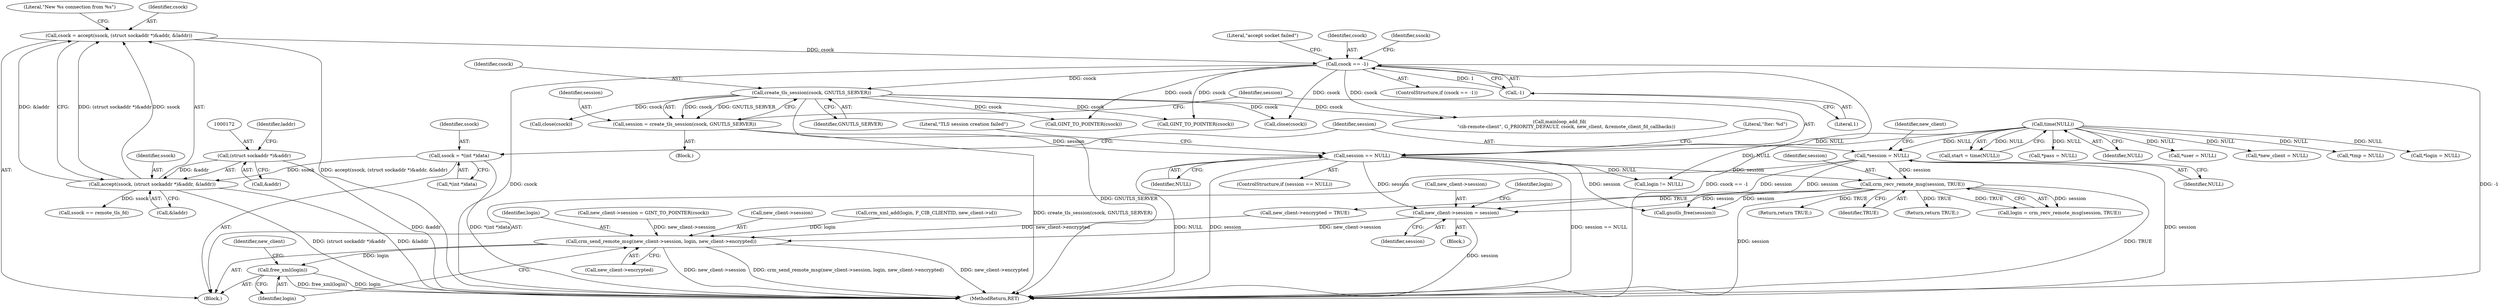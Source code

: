 digraph "1_pacemaker_564f7cc2a51dcd2f28ab12a13394f31be5aa3c93_2@pointer" {
"1000385" [label="(Call,new_client->session = session)"];
"1000210" [label="(Call,session == NULL)"];
"1000204" [label="(Call,session = create_tls_session(csock, GNUTLS_SERVER))"];
"1000206" [label="(Call,create_tls_session(csock, GNUTLS_SERVER))"];
"1000190" [label="(Call,csock == -1)"];
"1000167" [label="(Call,csock = accept(ssock, (struct sockaddr *)&addr, &laddr))"];
"1000169" [label="(Call,accept(ssock, (struct sockaddr *)&addr, &laddr))"];
"1000129" [label="(Call,ssock = *(int *)data)"];
"1000171" [label="(Call,(struct sockaddr *)&addr)"];
"1000192" [label="(Call,-1)"];
"1000125" [label="(Call,time(NULL))"];
"1000233" [label="(Call,crm_recv_remote_msg(session, TRUE))"];
"1000136" [label="(Call,*session = NULL)"];
"1000415" [label="(Call,crm_send_remote_msg(new_client->session, login, new_client->encrypted))"];
"1000423" [label="(Call,free_xml(login))"];
"1000379" [label="(Block,)"];
"1000193" [label="(Literal,1)"];
"1000138" [label="(Identifier,NULL)"];
"1000241" [label="(Call,GINT_TO_POINTER(csock))"];
"1000206" [label="(Call,create_tls_session(csock, GNUTLS_SERVER))"];
"1000223" [label="(Literal,\"Iter: %d\")"];
"1000204" [label="(Call,session = create_tls_session(csock, GNUTLS_SERVER))"];
"1000208" [label="(Identifier,GNUTLS_SERVER)"];
"1000126" [label="(Identifier,NULL)"];
"1000211" [label="(Identifier,session)"];
"1000233" [label="(Call,crm_recv_remote_msg(session, TRUE))"];
"1000216" [label="(Call,close(csock))"];
"1000148" [label="(Call,*user = NULL)"];
"1000442" [label="(Return,return TRUE;)"];
"1000178" [label="(Literal,\"New %s connection from %s\")"];
"1000231" [label="(Call,login = crm_recv_remote_msg(session, TRUE))"];
"1000415" [label="(Call,crm_send_remote_msg(new_client->session, login, new_client->encrypted))"];
"1000201" [label="(Identifier,ssock)"];
"1000234" [label="(Identifier,session)"];
"1000399" [label="(Identifier,login)"];
"1000130" [label="(Identifier,ssock)"];
"1000459" [label="(Call,close(csock))"];
"1000168" [label="(Identifier,csock)"];
"1000180" [label="(Call,ssock == remote_tls_fd)"];
"1000245" [label="(Call,login != NULL)"];
"1000429" [label="(Call,mainloop_add_fd(\n         \"cib-remote-client\", G_PRIORITY_DEFAULT, csock, new_client, &remote_client_fd_callbacks))"];
"1000196" [label="(Literal,\"accept socket failed\")"];
"1000171" [label="(Call,(struct sockaddr *)&addr)"];
"1000140" [label="(Call,*new_client = NULL)"];
"1000380" [label="(Call,new_client->encrypted = TRUE)"];
"1000169" [label="(Call,accept(ssock, (struct sockaddr *)&addr, &laddr))"];
"1000235" [label="(Identifier,TRUE)"];
"1000175" [label="(Call,&laddr)"];
"1000129" [label="(Call,ssock = *(int *)data)"];
"1000215" [label="(Literal,\"TLS session creation failed\")"];
"1000131" [label="(Call,*(int *)data)"];
"1000176" [label="(Identifier,laddr)"];
"1000137" [label="(Identifier,session)"];
"1000463" [label="(Return,return TRUE;)"];
"1000423" [label="(Call,free_xml(login))"];
"1000205" [label="(Identifier,session)"];
"1000420" [label="(Call,new_client->encrypted)"];
"1000386" [label="(Call,new_client->session)"];
"1000156" [label="(Call,*tmp = NULL)"];
"1000209" [label="(ControlStructure,if (session == NULL))"];
"1000465" [label="(MethodReturn,RET)"];
"1000419" [label="(Identifier,login)"];
"1000457" [label="(Call,gnutls_free(session))"];
"1000212" [label="(Identifier,NULL)"];
"1000136" [label="(Call,*session = NULL)"];
"1000210" [label="(Call,session == NULL)"];
"1000144" [label="(Call,*login = NULL)"];
"1000392" [label="(Call,new_client->session = GINT_TO_POINTER(csock))"];
"1000108" [label="(Block,)"];
"1000203" [label="(Block,)"];
"1000123" [label="(Call,start = time(NULL))"];
"1000152" [label="(Call,*pass = NULL)"];
"1000167" [label="(Call,csock = accept(ssock, (struct sockaddr *)&addr, &laddr))"];
"1000141" [label="(Identifier,new_client)"];
"1000424" [label="(Identifier,login)"];
"1000427" [label="(Identifier,new_client)"];
"1000385" [label="(Call,new_client->session = session)"];
"1000125" [label="(Call,time(NULL))"];
"1000396" [label="(Call,GINT_TO_POINTER(csock))"];
"1000189" [label="(ControlStructure,if (csock == -1))"];
"1000191" [label="(Identifier,csock)"];
"1000389" [label="(Identifier,session)"];
"1000170" [label="(Identifier,ssock)"];
"1000173" [label="(Call,&addr)"];
"1000190" [label="(Call,csock == -1)"];
"1000192" [label="(Call,-1)"];
"1000207" [label="(Identifier,csock)"];
"1000416" [label="(Call,new_client->session)"];
"1000409" [label="(Call,crm_xml_add(login, F_CIB_CLIENTID, new_client->id))"];
"1000385" -> "1000379"  [label="AST: "];
"1000385" -> "1000389"  [label="CFG: "];
"1000386" -> "1000385"  [label="AST: "];
"1000389" -> "1000385"  [label="AST: "];
"1000399" -> "1000385"  [label="CFG: "];
"1000385" -> "1000465"  [label="DDG: session"];
"1000210" -> "1000385"  [label="DDG: session"];
"1000233" -> "1000385"  [label="DDG: session"];
"1000136" -> "1000385"  [label="DDG: session"];
"1000385" -> "1000415"  [label="DDG: new_client->session"];
"1000210" -> "1000209"  [label="AST: "];
"1000210" -> "1000212"  [label="CFG: "];
"1000211" -> "1000210"  [label="AST: "];
"1000212" -> "1000210"  [label="AST: "];
"1000215" -> "1000210"  [label="CFG: "];
"1000223" -> "1000210"  [label="CFG: "];
"1000210" -> "1000465"  [label="DDG: session == NULL"];
"1000210" -> "1000465"  [label="DDG: NULL"];
"1000210" -> "1000465"  [label="DDG: session"];
"1000204" -> "1000210"  [label="DDG: session"];
"1000125" -> "1000210"  [label="DDG: NULL"];
"1000210" -> "1000233"  [label="DDG: session"];
"1000210" -> "1000245"  [label="DDG: NULL"];
"1000210" -> "1000457"  [label="DDG: session"];
"1000204" -> "1000203"  [label="AST: "];
"1000204" -> "1000206"  [label="CFG: "];
"1000205" -> "1000204"  [label="AST: "];
"1000206" -> "1000204"  [label="AST: "];
"1000211" -> "1000204"  [label="CFG: "];
"1000204" -> "1000465"  [label="DDG: create_tls_session(csock, GNUTLS_SERVER)"];
"1000206" -> "1000204"  [label="DDG: csock"];
"1000206" -> "1000204"  [label="DDG: GNUTLS_SERVER"];
"1000206" -> "1000208"  [label="CFG: "];
"1000207" -> "1000206"  [label="AST: "];
"1000208" -> "1000206"  [label="AST: "];
"1000206" -> "1000465"  [label="DDG: GNUTLS_SERVER"];
"1000190" -> "1000206"  [label="DDG: csock"];
"1000206" -> "1000216"  [label="DDG: csock"];
"1000206" -> "1000241"  [label="DDG: csock"];
"1000206" -> "1000396"  [label="DDG: csock"];
"1000206" -> "1000429"  [label="DDG: csock"];
"1000206" -> "1000459"  [label="DDG: csock"];
"1000190" -> "1000189"  [label="AST: "];
"1000190" -> "1000192"  [label="CFG: "];
"1000191" -> "1000190"  [label="AST: "];
"1000192" -> "1000190"  [label="AST: "];
"1000196" -> "1000190"  [label="CFG: "];
"1000201" -> "1000190"  [label="CFG: "];
"1000190" -> "1000465"  [label="DDG: csock == -1"];
"1000190" -> "1000465"  [label="DDG: csock"];
"1000190" -> "1000465"  [label="DDG: -1"];
"1000167" -> "1000190"  [label="DDG: csock"];
"1000192" -> "1000190"  [label="DDG: 1"];
"1000190" -> "1000241"  [label="DDG: csock"];
"1000190" -> "1000396"  [label="DDG: csock"];
"1000190" -> "1000429"  [label="DDG: csock"];
"1000190" -> "1000459"  [label="DDG: csock"];
"1000167" -> "1000108"  [label="AST: "];
"1000167" -> "1000169"  [label="CFG: "];
"1000168" -> "1000167"  [label="AST: "];
"1000169" -> "1000167"  [label="AST: "];
"1000178" -> "1000167"  [label="CFG: "];
"1000167" -> "1000465"  [label="DDG: accept(ssock, (struct sockaddr *)&addr, &laddr)"];
"1000169" -> "1000167"  [label="DDG: ssock"];
"1000169" -> "1000167"  [label="DDG: (struct sockaddr *)&addr"];
"1000169" -> "1000167"  [label="DDG: &laddr"];
"1000169" -> "1000175"  [label="CFG: "];
"1000170" -> "1000169"  [label="AST: "];
"1000171" -> "1000169"  [label="AST: "];
"1000175" -> "1000169"  [label="AST: "];
"1000169" -> "1000465"  [label="DDG: (struct sockaddr *)&addr"];
"1000169" -> "1000465"  [label="DDG: &laddr"];
"1000129" -> "1000169"  [label="DDG: ssock"];
"1000171" -> "1000169"  [label="DDG: &addr"];
"1000169" -> "1000180"  [label="DDG: ssock"];
"1000129" -> "1000108"  [label="AST: "];
"1000129" -> "1000131"  [label="CFG: "];
"1000130" -> "1000129"  [label="AST: "];
"1000131" -> "1000129"  [label="AST: "];
"1000137" -> "1000129"  [label="CFG: "];
"1000129" -> "1000465"  [label="DDG: *(int *)data"];
"1000171" -> "1000173"  [label="CFG: "];
"1000172" -> "1000171"  [label="AST: "];
"1000173" -> "1000171"  [label="AST: "];
"1000176" -> "1000171"  [label="CFG: "];
"1000171" -> "1000465"  [label="DDG: &addr"];
"1000192" -> "1000193"  [label="CFG: "];
"1000193" -> "1000192"  [label="AST: "];
"1000125" -> "1000123"  [label="AST: "];
"1000125" -> "1000126"  [label="CFG: "];
"1000126" -> "1000125"  [label="AST: "];
"1000123" -> "1000125"  [label="CFG: "];
"1000125" -> "1000123"  [label="DDG: NULL"];
"1000125" -> "1000136"  [label="DDG: NULL"];
"1000125" -> "1000140"  [label="DDG: NULL"];
"1000125" -> "1000144"  [label="DDG: NULL"];
"1000125" -> "1000148"  [label="DDG: NULL"];
"1000125" -> "1000152"  [label="DDG: NULL"];
"1000125" -> "1000156"  [label="DDG: NULL"];
"1000125" -> "1000245"  [label="DDG: NULL"];
"1000233" -> "1000231"  [label="AST: "];
"1000233" -> "1000235"  [label="CFG: "];
"1000234" -> "1000233"  [label="AST: "];
"1000235" -> "1000233"  [label="AST: "];
"1000231" -> "1000233"  [label="CFG: "];
"1000233" -> "1000465"  [label="DDG: TRUE"];
"1000233" -> "1000465"  [label="DDG: session"];
"1000233" -> "1000231"  [label="DDG: session"];
"1000233" -> "1000231"  [label="DDG: TRUE"];
"1000136" -> "1000233"  [label="DDG: session"];
"1000233" -> "1000380"  [label="DDG: TRUE"];
"1000233" -> "1000442"  [label="DDG: TRUE"];
"1000233" -> "1000457"  [label="DDG: session"];
"1000233" -> "1000463"  [label="DDG: TRUE"];
"1000136" -> "1000108"  [label="AST: "];
"1000136" -> "1000138"  [label="CFG: "];
"1000137" -> "1000136"  [label="AST: "];
"1000138" -> "1000136"  [label="AST: "];
"1000141" -> "1000136"  [label="CFG: "];
"1000136" -> "1000465"  [label="DDG: session"];
"1000136" -> "1000457"  [label="DDG: session"];
"1000415" -> "1000108"  [label="AST: "];
"1000415" -> "1000420"  [label="CFG: "];
"1000416" -> "1000415"  [label="AST: "];
"1000419" -> "1000415"  [label="AST: "];
"1000420" -> "1000415"  [label="AST: "];
"1000424" -> "1000415"  [label="CFG: "];
"1000415" -> "1000465"  [label="DDG: new_client->encrypted"];
"1000415" -> "1000465"  [label="DDG: new_client->session"];
"1000415" -> "1000465"  [label="DDG: crm_send_remote_msg(new_client->session, login, new_client->encrypted)"];
"1000392" -> "1000415"  [label="DDG: new_client->session"];
"1000409" -> "1000415"  [label="DDG: login"];
"1000380" -> "1000415"  [label="DDG: new_client->encrypted"];
"1000415" -> "1000423"  [label="DDG: login"];
"1000423" -> "1000108"  [label="AST: "];
"1000423" -> "1000424"  [label="CFG: "];
"1000424" -> "1000423"  [label="AST: "];
"1000427" -> "1000423"  [label="CFG: "];
"1000423" -> "1000465"  [label="DDG: free_xml(login)"];
"1000423" -> "1000465"  [label="DDG: login"];
}
